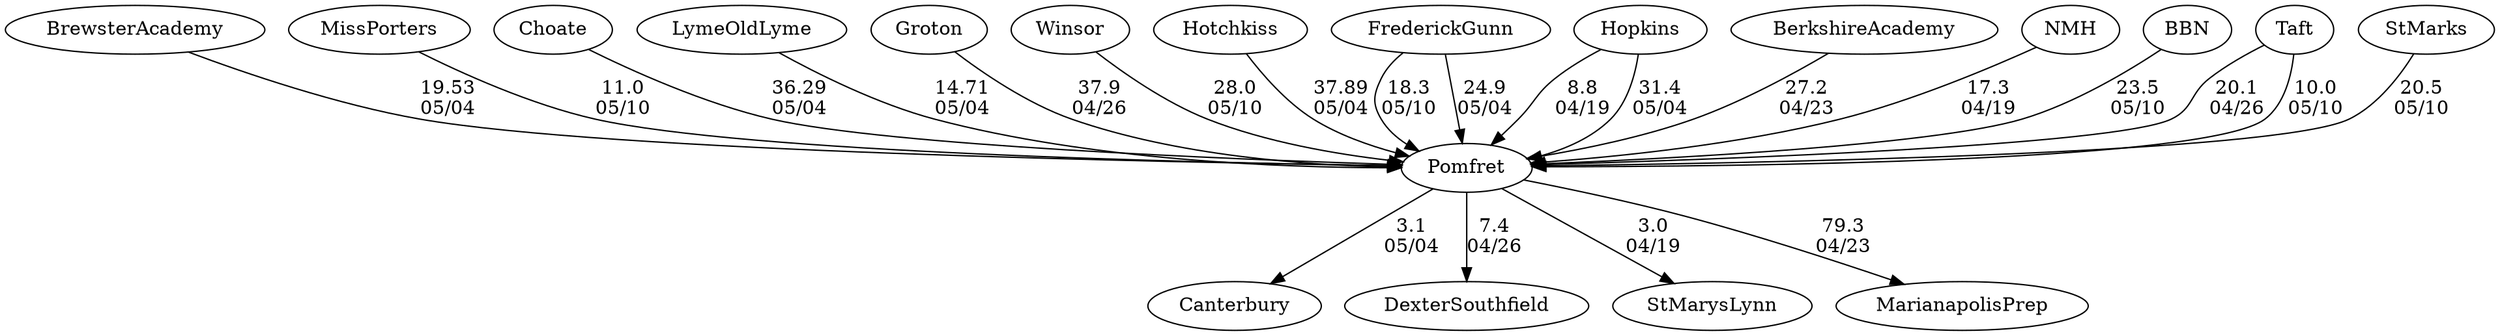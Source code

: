 digraph girls1foursPomfret {BrewsterAcademy [URL="girls1foursBrewsterAcademy.html"];MissPorters [URL="girls1foursMissPorters.html"];Choate [URL="girls1foursChoate.html"];LymeOldLyme [URL="girls1foursLymeOldLyme.html"];Canterbury [URL="girls1foursCanterbury.html"];Groton [URL="girls1foursGroton.html"];Winsor [URL="girls1foursWinsor.html"];Hotchkiss [URL="girls1foursHotchkiss.html"];FrederickGunn [URL="girls1foursFrederickGunn.html"];Hopkins [URL="girls1foursHopkins.html"];BerkshireAcademy [URL="girls1foursBerkshireAcademy.html"];NMH [URL="girls1foursNMH.html"];Pomfret [URL="girls1foursPomfret.html"];BBN [URL="girls1foursBBN.html"];Taft [URL="girls1foursTaft.html"];DexterSouthfield [URL="girls1foursDexterSouthfield.html"];StMarysLynn [URL="girls1foursStMarysLynn.html"];StMarks [URL="girls1foursStMarks.html"];MarianapolisPrep [URL="girls1foursMarianapolisPrep.html"];Groton -> Pomfret[label="37.9
04/26", weight="63", tooltip="NEIRA Girls Fours, Pomfret v. Dexter-Southfield, Groton, Taft			
Distance: 1500m Conditions: Tailwind (9-12mph) with occasional gusts. Good water for first 500-700 meters, increasing chop for second half of race. Overall, decent conditions. Comments: Alternated races with boys. Order of girls races: G4, G3, G2, G1.
None", URL="https://www.row2k.com/results/resultspage.cfm?UID=5150789F21FD9599874CA9451EBDC220&cat=1", random="random"]; 
Taft -> Pomfret[label="20.1
04/26", weight="80", tooltip="NEIRA Girls Fours, Pomfret v. Dexter-Southfield, Groton, Taft			
Distance: 1500m Conditions: Tailwind (9-12mph) with occasional gusts. Good water for first 500-700 meters, increasing chop for second half of race. Overall, decent conditions. Comments: Alternated races with boys. Order of girls races: G4, G3, G2, G1.
None", URL="https://www.row2k.com/results/resultspage.cfm?UID=5150789F21FD9599874CA9451EBDC220&cat=1", random="random"]; 
Pomfret -> DexterSouthfield[label="7.4
04/26", weight="93", tooltip="NEIRA Girls Fours, Pomfret v. Dexter-Southfield, Groton, Taft			
Distance: 1500m Conditions: Tailwind (9-12mph) with occasional gusts. Good water for first 500-700 meters, increasing chop for second half of race. Overall, decent conditions. Comments: Alternated races with boys. Order of girls races: G4, G3, G2, G1.
None", URL="https://www.row2k.com/results/resultspage.cfm?UID=5150789F21FD9599874CA9451EBDC220&cat=1", random="random"]; 
NMH -> Pomfret[label="17.3
04/19", weight="83", tooltip="NEIRA Girls Fours, Pomfret vs. Hopkins, NMB, St. Mary's-Lynn			
Distance: 1500m Conditions: Consistent crossing tailwind (~7-13MPH), with occasional stronger gusts. Light chop after the first 500M. Hopkins' oar popped out of the oarlock in the 3rd boat race in the last 200m and they had to stop to reset for a few seconds. Comments: Tailwinds increased somewhat during the course of racing. Order of girls races: G1, G4, G3, G2, G5. (There was an hour and fifteen minutes between the G2 and G5 race. 15 minutes between the other four races.)
None", URL="https://www.row2k.com/results/resultspage.cfm?UID=4DE358C946007063FCBBB37DE8C21C1A&cat=1", random="random"]; 
Hopkins -> Pomfret[label="8.8
04/19", weight="92", tooltip="NEIRA Girls Fours, Pomfret vs. Hopkins, NMB, St. Mary's-Lynn			
Distance: 1500m Conditions: Consistent crossing tailwind (~7-13MPH), with occasional stronger gusts. Light chop after the first 500M. Hopkins' oar popped out of the oarlock in the 3rd boat race in the last 200m and they had to stop to reset for a few seconds. Comments: Tailwinds increased somewhat during the course of racing. Order of girls races: G1, G4, G3, G2, G5. (There was an hour and fifteen minutes between the G2 and G5 race. 15 minutes between the other four races.)
None", URL="https://www.row2k.com/results/resultspage.cfm?UID=4DE358C946007063FCBBB37DE8C21C1A&cat=1", random="random"]; 
Pomfret -> StMarysLynn[label="3.0
04/19", weight="97", tooltip="NEIRA Girls Fours, Pomfret vs. Hopkins, NMB, St. Mary's-Lynn			
Distance: 1500m Conditions: Consistent crossing tailwind (~7-13MPH), with occasional stronger gusts. Light chop after the first 500M. Hopkins' oar popped out of the oarlock in the 3rd boat race in the last 200m and they had to stop to reset for a few seconds. Comments: Tailwinds increased somewhat during the course of racing. Order of girls races: G1, G4, G3, G2, G5. (There was an hour and fifteen minutes between the G2 and G5 race. 15 minutes between the other four races.)
None", URL="https://www.row2k.com/results/resultspage.cfm?UID=4DE358C946007063FCBBB37DE8C21C1A&cat=1", random="random"]; 
BerkshireAcademy -> Pomfret[label="27.2
04/23", weight="73", tooltip="NEIRA Girls Fours, Pomfret v. Berkshire, Marianapolis			
Distance: 1500m Conditions: 8MPH headwind, stronger gusts in the first 500. Occasional gusty crosswinds, light chop, but generally good water. Comments: Alternated races with boys. Order of girls races: G3, G2, G1, G4. The 3rd boat race had to restart because of an over-the-head crab in the first 100m in the Berkshire boat.
None", URL="https://www.row2k.com/results/resultspage.cfm?UID=E5F9B2C1554A1FBD0FEB68B2E09DEB28&cat=1", random="random"]; 
Pomfret -> MarianapolisPrep[label="79.3
04/23", weight="21", tooltip="NEIRA Girls Fours, Pomfret v. Berkshire, Marianapolis			
Distance: 1500m Conditions: 8MPH headwind, stronger gusts in the first 500. Occasional gusty crosswinds, light chop, but generally good water. Comments: Alternated races with boys. Order of girls races: G3, G2, G1, G4. The 3rd boat race had to restart because of an over-the-head crab in the first 100m in the Berkshire boat.
None", URL="https://www.row2k.com/results/resultspage.cfm?UID=E5F9B2C1554A1FBD0FEB68B2E09DEB28&cat=1", random="random"]; 
Winsor -> Pomfret[label="28.0
05/10", weight="72", tooltip="NEIRA Fours, du Pont Cup: Pomfret v. BB&N, Gunn, St. Mark's, Taft, Miss Porter's, Winsor			
Distance: 1500m Conditions: Quarting Headwind ~9 mph, but occasional strong gusts up to 20 mph. Light chop in places, but the water was generally good. Winds increased as races progressed with the worst conditions in the G2 and then a lull in the wind in the G1. Comments: Alternated races with boys' teams. Order of girls races: G3, G6/Novice, G4, G5, G2, G1. (Note: winds/gusts grew stronger as races progressed.) The delay of a boat flipping in a boys race and delays in restarting races and aligning boats in headwind delayed races beginning with G2 as much as ~20 to 30 minutes. Thanks to all for your patience. 
G6/Novice: This race was restarted due to a collision in the first few strokes between BB&N and Gunn. Porter's repeatedly veered into Pomfret's lane throughout the first 500-750m meters of the race, resulting in repeated maneuvers from Pomfret to keep from being hit. Taft and Winsor collided in the last 300m and took 10-15 seconds to disentangle themselves before beginning to race again.
G5: This race was restarted because St. Mark's and Porter's collided just off the start. In the restarted race, Porter's veered into St. Mark's lane while just ahead of them at the 750m and St. Mark's needed to steer the long way around them. Taft caught an over the head crab at the 1000m and stopped to reset.
G2: Winsor petitioned the results due to a clashing of oars between Winsor and St. Mark's at the start of the race.
Congratulations to Pomfret Boys and Winsor Girls for winning the 2025 du Pont Cup.
None", URL="https://www.row2k.com/results/resultspage.cfm?UID=F7D181438A9DB3A2D01746FB694CA9D5&cat=1", random="random"]; 
BBN -> Pomfret[label="23.5
05/10", weight="77", tooltip="NEIRA Fours, du Pont Cup: Pomfret v. BB&N, Gunn, St. Mark's, Taft, Miss Porter's, Winsor			
Distance: 1500m Conditions: Quarting Headwind ~9 mph, but occasional strong gusts up to 20 mph. Light chop in places, but the water was generally good. Winds increased as races progressed with the worst conditions in the G2 and then a lull in the wind in the G1. Comments: Alternated races with boys' teams. Order of girls races: G3, G6/Novice, G4, G5, G2, G1. (Note: winds/gusts grew stronger as races progressed.) The delay of a boat flipping in a boys race and delays in restarting races and aligning boats in headwind delayed races beginning with G2 as much as ~20 to 30 minutes. Thanks to all for your patience. 
G6/Novice: This race was restarted due to a collision in the first few strokes between BB&N and Gunn. Porter's repeatedly veered into Pomfret's lane throughout the first 500-750m meters of the race, resulting in repeated maneuvers from Pomfret to keep from being hit. Taft and Winsor collided in the last 300m and took 10-15 seconds to disentangle themselves before beginning to race again.
G5: This race was restarted because St. Mark's and Porter's collided just off the start. In the restarted race, Porter's veered into St. Mark's lane while just ahead of them at the 750m and St. Mark's needed to steer the long way around them. Taft caught an over the head crab at the 1000m and stopped to reset.
G2: Winsor petitioned the results due to a clashing of oars between Winsor and St. Mark's at the start of the race.
Congratulations to Pomfret Boys and Winsor Girls for winning the 2025 du Pont Cup.
None", URL="https://www.row2k.com/results/resultspage.cfm?UID=F7D181438A9DB3A2D01746FB694CA9D5&cat=1", random="random"]; 
StMarks -> Pomfret[label="20.5
05/10", weight="80", tooltip="NEIRA Fours, du Pont Cup: Pomfret v. BB&N, Gunn, St. Mark's, Taft, Miss Porter's, Winsor			
Distance: 1500m Conditions: Quarting Headwind ~9 mph, but occasional strong gusts up to 20 mph. Light chop in places, but the water was generally good. Winds increased as races progressed with the worst conditions in the G2 and then a lull in the wind in the G1. Comments: Alternated races with boys' teams. Order of girls races: G3, G6/Novice, G4, G5, G2, G1. (Note: winds/gusts grew stronger as races progressed.) The delay of a boat flipping in a boys race and delays in restarting races and aligning boats in headwind delayed races beginning with G2 as much as ~20 to 30 minutes. Thanks to all for your patience. 
G6/Novice: This race was restarted due to a collision in the first few strokes between BB&N and Gunn. Porter's repeatedly veered into Pomfret's lane throughout the first 500-750m meters of the race, resulting in repeated maneuvers from Pomfret to keep from being hit. Taft and Winsor collided in the last 300m and took 10-15 seconds to disentangle themselves before beginning to race again.
G5: This race was restarted because St. Mark's and Porter's collided just off the start. In the restarted race, Porter's veered into St. Mark's lane while just ahead of them at the 750m and St. Mark's needed to steer the long way around them. Taft caught an over the head crab at the 1000m and stopped to reset.
G2: Winsor petitioned the results due to a clashing of oars between Winsor and St. Mark's at the start of the race.
Congratulations to Pomfret Boys and Winsor Girls for winning the 2025 du Pont Cup.
None", URL="https://www.row2k.com/results/resultspage.cfm?UID=F7D181438A9DB3A2D01746FB694CA9D5&cat=1", random="random"]; 
FrederickGunn -> Pomfret[label="18.3
05/10", weight="82", tooltip="NEIRA Fours, du Pont Cup: Pomfret v. BB&N, Gunn, St. Mark's, Taft, Miss Porter's, Winsor			
Distance: 1500m Conditions: Quarting Headwind ~9 mph, but occasional strong gusts up to 20 mph. Light chop in places, but the water was generally good. Winds increased as races progressed with the worst conditions in the G2 and then a lull in the wind in the G1. Comments: Alternated races with boys' teams. Order of girls races: G3, G6/Novice, G4, G5, G2, G1. (Note: winds/gusts grew stronger as races progressed.) The delay of a boat flipping in a boys race and delays in restarting races and aligning boats in headwind delayed races beginning with G2 as much as ~20 to 30 minutes. Thanks to all for your patience. 
G6/Novice: This race was restarted due to a collision in the first few strokes between BB&N and Gunn. Porter's repeatedly veered into Pomfret's lane throughout the first 500-750m meters of the race, resulting in repeated maneuvers from Pomfret to keep from being hit. Taft and Winsor collided in the last 300m and took 10-15 seconds to disentangle themselves before beginning to race again.
G5: This race was restarted because St. Mark's and Porter's collided just off the start. In the restarted race, Porter's veered into St. Mark's lane while just ahead of them at the 750m and St. Mark's needed to steer the long way around them. Taft caught an over the head crab at the 1000m and stopped to reset.
G2: Winsor petitioned the results due to a clashing of oars between Winsor and St. Mark's at the start of the race.
Congratulations to Pomfret Boys and Winsor Girls for winning the 2025 du Pont Cup.
None", URL="https://www.row2k.com/results/resultspage.cfm?UID=F7D181438A9DB3A2D01746FB694CA9D5&cat=1", random="random"]; 
MissPorters -> Pomfret[label="11.0
05/10", weight="89", tooltip="NEIRA Fours, du Pont Cup: Pomfret v. BB&N, Gunn, St. Mark's, Taft, Miss Porter's, Winsor			
Distance: 1500m Conditions: Quarting Headwind ~9 mph, but occasional strong gusts up to 20 mph. Light chop in places, but the water was generally good. Winds increased as races progressed with the worst conditions in the G2 and then a lull in the wind in the G1. Comments: Alternated races with boys' teams. Order of girls races: G3, G6/Novice, G4, G5, G2, G1. (Note: winds/gusts grew stronger as races progressed.) The delay of a boat flipping in a boys race and delays in restarting races and aligning boats in headwind delayed races beginning with G2 as much as ~20 to 30 minutes. Thanks to all for your patience. 
G6/Novice: This race was restarted due to a collision in the first few strokes between BB&N and Gunn. Porter's repeatedly veered into Pomfret's lane throughout the first 500-750m meters of the race, resulting in repeated maneuvers from Pomfret to keep from being hit. Taft and Winsor collided in the last 300m and took 10-15 seconds to disentangle themselves before beginning to race again.
G5: This race was restarted because St. Mark's and Porter's collided just off the start. In the restarted race, Porter's veered into St. Mark's lane while just ahead of them at the 750m and St. Mark's needed to steer the long way around them. Taft caught an over the head crab at the 1000m and stopped to reset.
G2: Winsor petitioned the results due to a clashing of oars between Winsor and St. Mark's at the start of the race.
Congratulations to Pomfret Boys and Winsor Girls for winning the 2025 du Pont Cup.
None", URL="https://www.row2k.com/results/resultspage.cfm?UID=F7D181438A9DB3A2D01746FB694CA9D5&cat=1", random="random"]; 
Taft -> Pomfret[label="10.0
05/10", weight="90", tooltip="NEIRA Fours, du Pont Cup: Pomfret v. BB&N, Gunn, St. Mark's, Taft, Miss Porter's, Winsor			
Distance: 1500m Conditions: Quarting Headwind ~9 mph, but occasional strong gusts up to 20 mph. Light chop in places, but the water was generally good. Winds increased as races progressed with the worst conditions in the G2 and then a lull in the wind in the G1. Comments: Alternated races with boys' teams. Order of girls races: G3, G6/Novice, G4, G5, G2, G1. (Note: winds/gusts grew stronger as races progressed.) The delay of a boat flipping in a boys race and delays in restarting races and aligning boats in headwind delayed races beginning with G2 as much as ~20 to 30 minutes. Thanks to all for your patience. 
G6/Novice: This race was restarted due to a collision in the first few strokes between BB&N and Gunn. Porter's repeatedly veered into Pomfret's lane throughout the first 500-750m meters of the race, resulting in repeated maneuvers from Pomfret to keep from being hit. Taft and Winsor collided in the last 300m and took 10-15 seconds to disentangle themselves before beginning to race again.
G5: This race was restarted because St. Mark's and Porter's collided just off the start. In the restarted race, Porter's veered into St. Mark's lane while just ahead of them at the 750m and St. Mark's needed to steer the long way around them. Taft caught an over the head crab at the 1000m and stopped to reset.
G2: Winsor petitioned the results due to a clashing of oars between Winsor and St. Mark's at the start of the race.
Congratulations to Pomfret Boys and Winsor Girls for winning the 2025 du Pont Cup.
None", URL="https://www.row2k.com/results/resultspage.cfm?UID=F7D181438A9DB3A2D01746FB694CA9D5&cat=1", random="random"]; 
FrederickGunn -> Pomfret[label="24.9
05/04", weight="76", tooltip="Founder's Day Regatta			
", URL="https://www.row2k.com/results/resultspage.cfm?UID=9400921B2CB64E59B0F43EC7E58300B4&cat=6", random="random"]; 
BrewsterAcademy -> Pomfret[label="19.53
05/04", weight="81", tooltip="Founder's Day Regatta			
", URL="https://www.row2k.com/results/resultspage.cfm?UID=9400921B2CB64E59B0F43EC7E58300B4&cat=6", random="random"]; 
Pomfret -> Canterbury[label="3.1
05/04", weight="97", tooltip="Founder's Day Regatta			
", URL="https://www.row2k.com/results/resultspage.cfm?UID=9400921B2CB64E59B0F43EC7E58300B4&cat=6", random="random"]; 
LymeOldLyme -> Pomfret[label="14.71
05/04", weight="86", tooltip="Founder's Day Regatta			
", URL="https://www.row2k.com/results/resultspage.cfm?UID=9400921B2CB64E59B0F43EC7E58300B4&cat=6", random="random"]; 
Hotchkiss -> Pomfret[label="37.89
05/04", weight="63", tooltip="Founder's Day Regatta			
", URL="https://www.row2k.com/results/resultspage.cfm?UID=9400921B2CB64E59B0F43EC7E58300B4&cat=6", random="random"]; 
Choate -> Pomfret[label="36.29
05/04", weight="64", tooltip="Founder's Day Regatta			
", URL="https://www.row2k.com/results/resultspage.cfm?UID=9400921B2CB64E59B0F43EC7E58300B4&cat=6", random="random"]; 
Hopkins -> Pomfret[label="31.4
05/04", weight="69", tooltip="Founder's Day Regatta			
", URL="https://www.row2k.com/results/resultspage.cfm?UID=9400921B2CB64E59B0F43EC7E58300B4&cat=6", random="random"]}